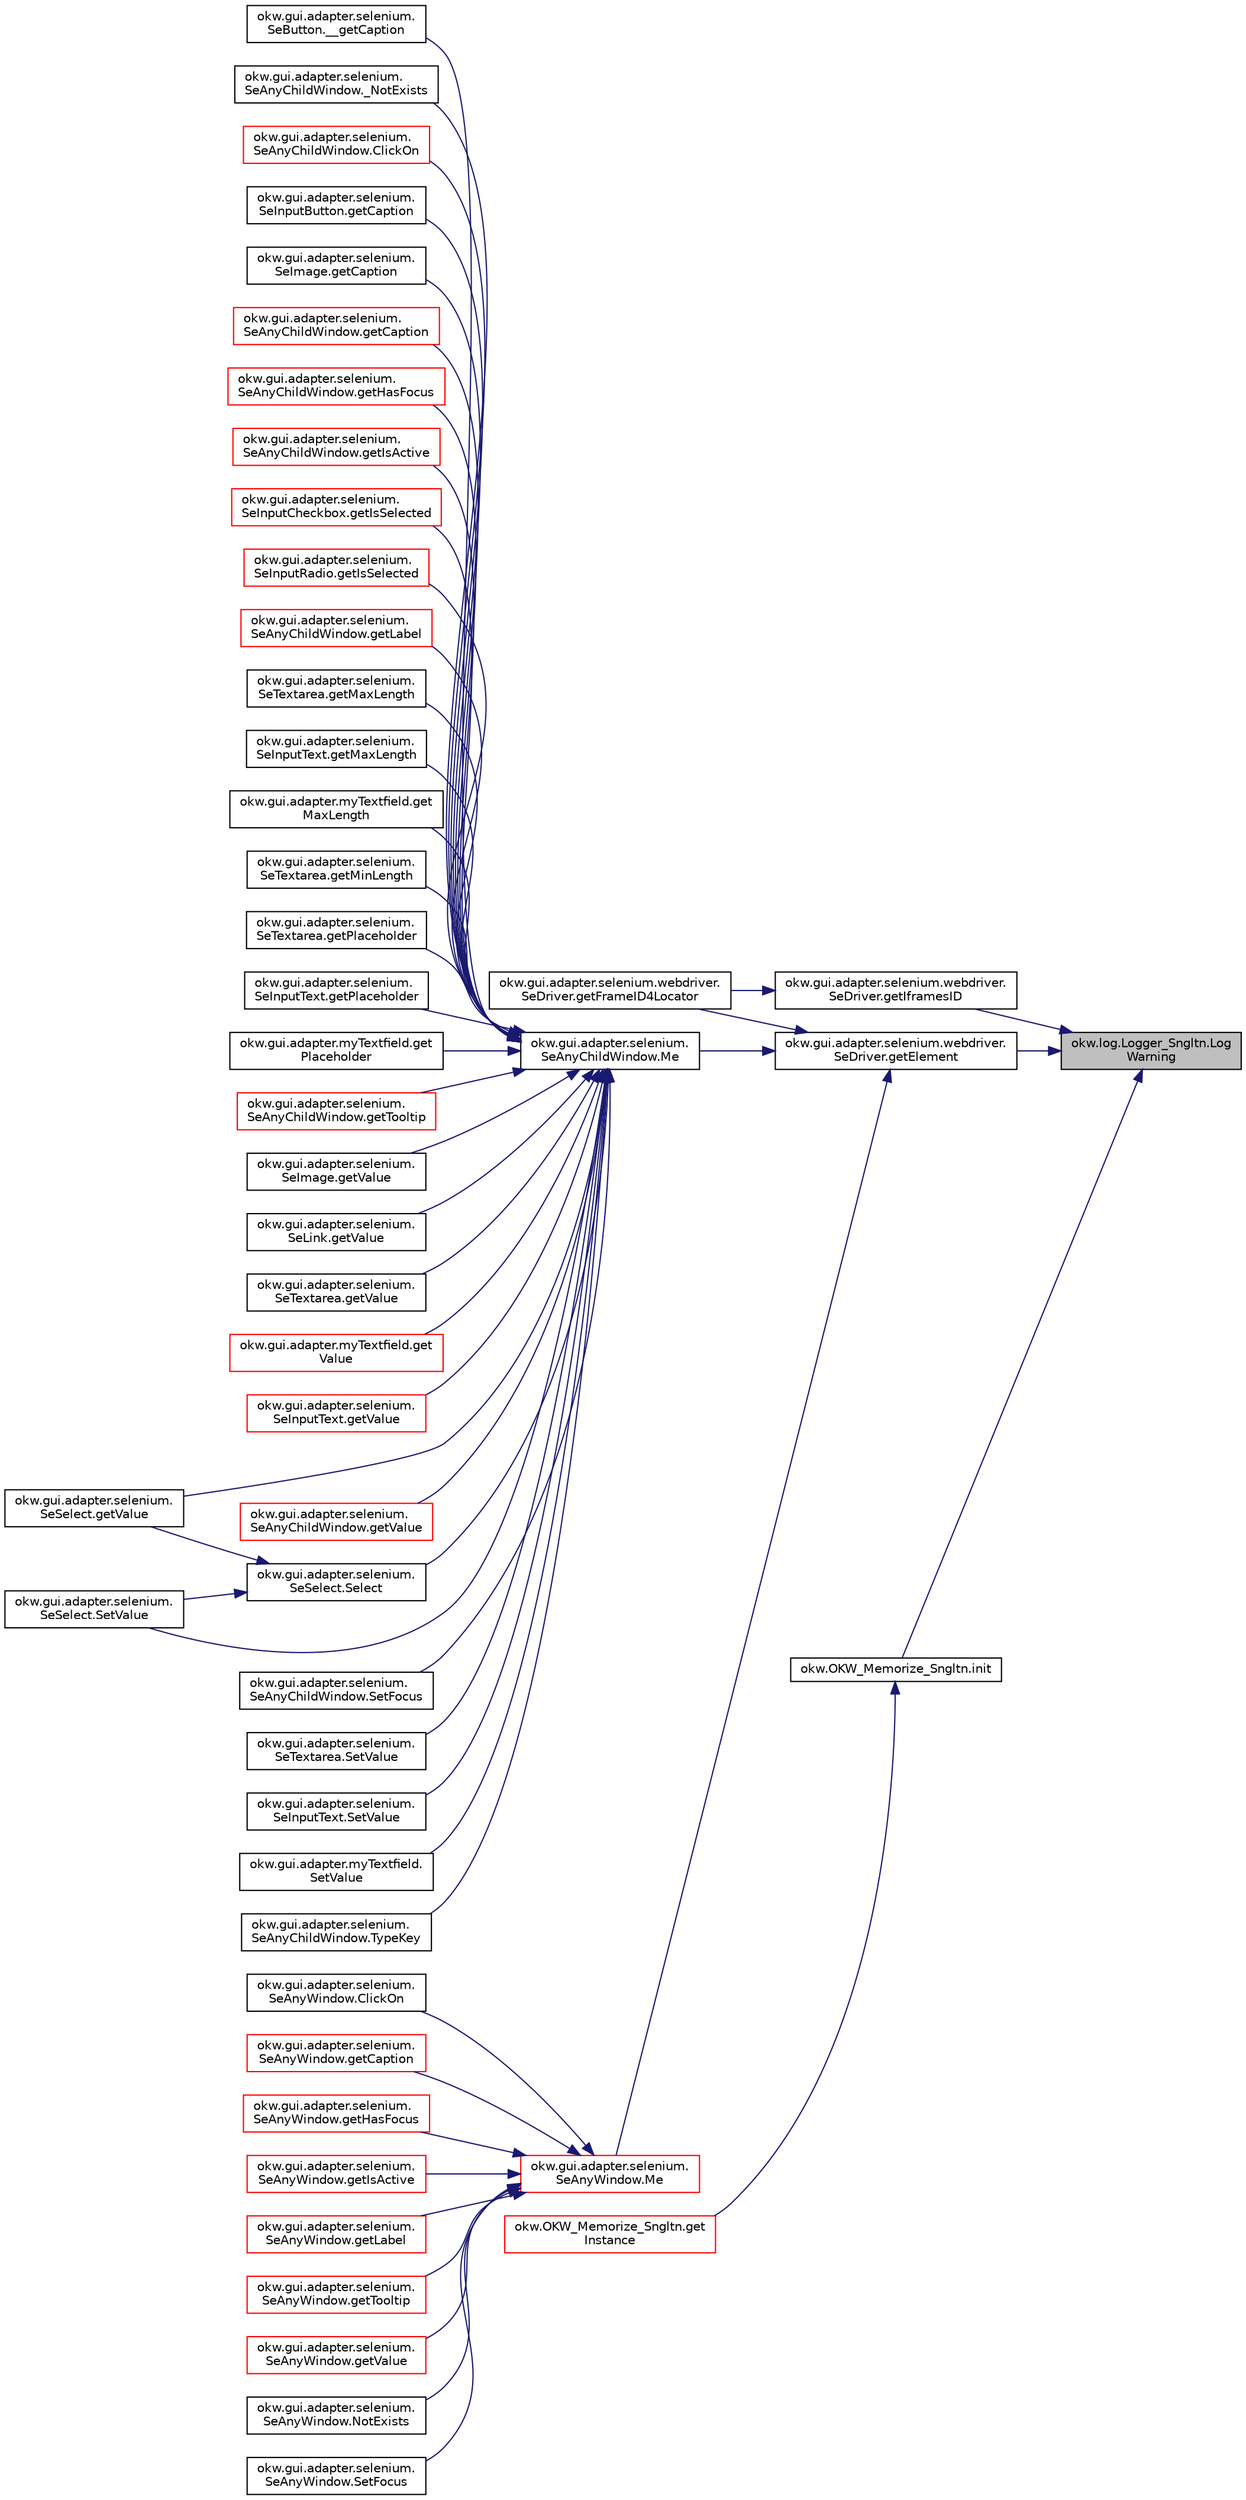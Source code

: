 digraph "okw.log.Logger_Sngltn.LogWarning"
{
 // INTERACTIVE_SVG=YES
 // LATEX_PDF_SIZE
  edge [fontname="Helvetica",fontsize="10",labelfontname="Helvetica",labelfontsize="10"];
  node [fontname="Helvetica",fontsize="10",shape=record];
  rankdir="RL";
  Node1 [label="okw.log.Logger_Sngltn.Log\lWarning",height=0.2,width=0.4,color="black", fillcolor="grey75", style="filled", fontcolor="black",tooltip="LogWarning Function: Logs a warning to the results file."];
  Node1 -> Node2 [dir="back",color="midnightblue",fontsize="10",style="solid",fontname="Helvetica"];
  Node2 [label="okw.gui.adapter.selenium.webdriver.\lSeDriver.getElement",height=0.2,width=0.4,color="black", fillcolor="white", style="filled",URL="$classokw_1_1gui_1_1adapter_1_1selenium_1_1webdriver_1_1_se_driver.html#a65a8400867355574525aa356a53d3ccf",tooltip="Ermittelt das Webelement mit der gegebenen frameID und dem gegebenen Locator."];
  Node2 -> Node3 [dir="back",color="midnightblue",fontsize="10",style="solid",fontname="Helvetica"];
  Node3 [label="okw.gui.adapter.selenium.webdriver.\lSeDriver.getFrameID4Locator",height=0.2,width=0.4,color="black", fillcolor="white", style="filled",URL="$classokw_1_1gui_1_1adapter_1_1selenium_1_1webdriver_1_1_se_driver.html#ab605fb006ccd0bae5a6684e18085de75",tooltip="Ermittelt die iFrame ID zum gegeben Lokator fpsLocator."];
  Node2 -> Node4 [dir="back",color="midnightblue",fontsize="10",style="solid",fontname="Helvetica"];
  Node4 [label="okw.gui.adapter.selenium.\lSeAnyChildWindow.Me",height=0.2,width=0.4,color="black", fillcolor="white", style="filled",URL="$classokw_1_1gui_1_1adapter_1_1selenium_1_1_se_any_child_window.html#a9a138af1fc6ff850d708d66f308a2525",tooltip="Ermittelt aus dem gegebenen Locator das DOM-Elelement, welches das Objekt representiert."];
  Node4 -> Node5 [dir="back",color="midnightblue",fontsize="10",style="solid",fontname="Helvetica"];
  Node5 [label="okw.gui.adapter.selenium.\lSeButton.__getCaption",height=0.2,width=0.4,color="black", fillcolor="white", style="filled",URL="$classokw_1_1gui_1_1adapter_1_1selenium_1_1_se_button.html#aeca78e5f121bf04449825748f146bd36",tooltip="Ermittelt den textuellen Inhalt der Caption/Überschrift des Objektes."];
  Node4 -> Node6 [dir="back",color="midnightblue",fontsize="10",style="solid",fontname="Helvetica"];
  Node6 [label="okw.gui.adapter.selenium.\lSeAnyChildWindow._NotExists",height=0.2,width=0.4,color="black", fillcolor="white", style="filled",URL="$classokw_1_1gui_1_1adapter_1_1selenium_1_1_se_any_child_window.html#a42f6c58072daacf058736c1cd38595a9",tooltip="Prüft die nicht Existenz des aktuellen Objektes."];
  Node4 -> Node7 [dir="back",color="midnightblue",fontsize="10",style="solid",fontname="Helvetica"];
  Node7 [label="okw.gui.adapter.selenium.\lSeAnyChildWindow.ClickOn",height=0.2,width=0.4,color="red", fillcolor="white", style="filled",URL="$classokw_1_1gui_1_1adapter_1_1selenium_1_1_se_any_child_window.html#a16df325c8b8bb0e360ac9d9dbb50d91e",tooltip="Das ist die GUI-Adapter Methode, die durch das Schlüsselwort ClickOn( FN ) aufgerufen wird."];
  Node4 -> Node13 [dir="back",color="midnightblue",fontsize="10",style="solid",fontname="Helvetica"];
  Node13 [label="okw.gui.adapter.selenium.\lSeInputButton.getCaption",height=0.2,width=0.4,color="black", fillcolor="white", style="filled",URL="$classokw_1_1gui_1_1adapter_1_1selenium_1_1_se_input_button.html#a3c2c309651daf767e1941b2b30d3fea5",tooltip="Ermittelt den textuellen Inhalt der Caption/Überschrift des Objektes."];
  Node4 -> Node14 [dir="back",color="midnightblue",fontsize="10",style="solid",fontname="Helvetica"];
  Node14 [label="okw.gui.adapter.selenium.\lSeImage.getCaption",height=0.2,width=0.4,color="black", fillcolor="white", style="filled",URL="$classokw_1_1gui_1_1adapter_1_1selenium_1_1_se_image.html#a44980a47d966e4bfd206ae5d5ac4399c",tooltip="Ermittelt den textuellen Inhalt der Caption."];
  Node4 -> Node15 [dir="back",color="midnightblue",fontsize="10",style="solid",fontname="Helvetica"];
  Node15 [label="okw.gui.adapter.selenium.\lSeAnyChildWindow.getCaption",height=0.2,width=0.4,color="red", fillcolor="white", style="filled",URL="$classokw_1_1gui_1_1adapter_1_1selenium_1_1_se_any_child_window.html#a6dbc784267dbac3feef5e421ece9aced",tooltip="Ermittelt den textuellen Inhalt der Überschrift eines HTML-Tags anhand des Attributee \"textContent\"."];
  Node4 -> Node19 [dir="back",color="midnightblue",fontsize="10",style="solid",fontname="Helvetica"];
  Node19 [label="okw.gui.adapter.selenium.\lSeAnyChildWindow.getHasFocus",height=0.2,width=0.4,color="red", fillcolor="white", style="filled",URL="$classokw_1_1gui_1_1adapter_1_1selenium_1_1_se_any_child_window.html#a3dd9beab770c688211a9244ce308505c",tooltip="Methode liefert den aktuellen Zustand Wert des Focus."];
  Node4 -> Node23 [dir="back",color="midnightblue",fontsize="10",style="solid",fontname="Helvetica"];
  Node23 [label="okw.gui.adapter.selenium.\lSeAnyChildWindow.getIsActive",height=0.2,width=0.4,color="red", fillcolor="white", style="filled",URL="$classokw_1_1gui_1_1adapter_1_1selenium_1_1_se_any_child_window.html#ad645cfa0e917477adffe133b1d3371d5",tooltip="Ermittelt, ob das aktuellen Objekt aktiv ist."];
  Node4 -> Node27 [dir="back",color="midnightblue",fontsize="10",style="solid",fontname="Helvetica"];
  Node27 [label="okw.gui.adapter.selenium.\lSeInputCheckbox.getIsSelected",height=0.2,width=0.4,color="red", fillcolor="white", style="filled",URL="$classokw_1_1gui_1_1adapter_1_1selenium_1_1_se_input_checkbox.html#aa5351c44da27a9f8c63ccd0315922c82",tooltip="Method liefert den aktuellen Zustand der Checkbox, \"angehakt\" oder \"nicht angehakt\"."];
  Node4 -> Node29 [dir="back",color="midnightblue",fontsize="10",style="solid",fontname="Helvetica"];
  Node29 [label="okw.gui.adapter.selenium.\lSeInputRadio.getIsSelected",height=0.2,width=0.4,color="red", fillcolor="white", style="filled",URL="$classokw_1_1gui_1_1adapter_1_1selenium_1_1_se_input_radio.html#a2bdc045186dd1244133cf6edaa2d45f1",tooltip="Method liefert den aktuellen Zustand des RadioButtons, ausgewählt oder nicht."];
  Node4 -> Node31 [dir="back",color="midnightblue",fontsize="10",style="solid",fontname="Helvetica"];
  Node31 [label="okw.gui.adapter.selenium.\lSeAnyChildWindow.getLabel",height=0.2,width=0.4,color="red", fillcolor="white", style="filled",URL="$classokw_1_1gui_1_1adapter_1_1selenium_1_1_se_any_child_window.html#a51e404fc0a53a8de7803e22f201f6b23",tooltip="Ermittelt den textuellen Inhalt des Labels."];
  Node4 -> Node36 [dir="back",color="midnightblue",fontsize="10",style="solid",fontname="Helvetica"];
  Node36 [label="okw.gui.adapter.selenium.\lSeTextarea.getMaxLength",height=0.2,width=0.4,color="black", fillcolor="white", style="filled",URL="$classokw_1_1gui_1_1adapter_1_1selenium_1_1_se_textarea.html#afaa32280a8c58363ab177c08ea32a219",tooltip="Ermittelt den textuellen Inhalt des Labels."];
  Node4 -> Node37 [dir="back",color="midnightblue",fontsize="10",style="solid",fontname="Helvetica"];
  Node37 [label="okw.gui.adapter.selenium.\lSeInputText.getMaxLength",height=0.2,width=0.4,color="black", fillcolor="white", style="filled",URL="$classokw_1_1gui_1_1adapter_1_1selenium_1_1_se_input_text.html#abcef45ee901b75771500defc871ecea9",tooltip="Ermittelt den textuellen Inhalt des Labels."];
  Node4 -> Node38 [dir="back",color="midnightblue",fontsize="10",style="solid",fontname="Helvetica"];
  Node38 [label="okw.gui.adapter.myTextfield.get\lMaxLength",height=0.2,width=0.4,color="black", fillcolor="white", style="filled",URL="$classokw_1_1gui_1_1adapter_1_1my_textfield.html#afae430d5df39b490f3a544d7049884ac",tooltip="Ermittelt den textuellen Inhalt des Labels."];
  Node4 -> Node39 [dir="back",color="midnightblue",fontsize="10",style="solid",fontname="Helvetica"];
  Node39 [label="okw.gui.adapter.selenium.\lSeTextarea.getMinLength",height=0.2,width=0.4,color="black", fillcolor="white", style="filled",URL="$classokw_1_1gui_1_1adapter_1_1selenium_1_1_se_textarea.html#a01f75a5e0ba9fb8045a16dde6deee174",tooltip="Ermittelt den textuellen Inhalt des Labels."];
  Node4 -> Node40 [dir="back",color="midnightblue",fontsize="10",style="solid",fontname="Helvetica"];
  Node40 [label="okw.gui.adapter.selenium.\lSeTextarea.getPlaceholder",height=0.2,width=0.4,color="black", fillcolor="white", style="filled",URL="$classokw_1_1gui_1_1adapter_1_1selenium_1_1_se_textarea.html#a73235d1d4d3117f96ae91e60b0921553",tooltip="Liest den Placeholder des TextAere-Tags aus."];
  Node4 -> Node41 [dir="back",color="midnightblue",fontsize="10",style="solid",fontname="Helvetica"];
  Node41 [label="okw.gui.adapter.selenium.\lSeInputText.getPlaceholder",height=0.2,width=0.4,color="black", fillcolor="white", style="filled",URL="$classokw_1_1gui_1_1adapter_1_1selenium_1_1_se_input_text.html#a5ce4d66e798549b18635bf35c1c33917",tooltip="Liest den Placeholder des input-Tags aus."];
  Node4 -> Node42 [dir="back",color="midnightblue",fontsize="10",style="solid",fontname="Helvetica"];
  Node42 [label="okw.gui.adapter.myTextfield.get\lPlaceholder",height=0.2,width=0.4,color="black", fillcolor="white", style="filled",URL="$classokw_1_1gui_1_1adapter_1_1my_textfield.html#a802e9984479bae4fc79c864e323cfdbe",tooltip="Liest den Placeholder des input-Tags aus."];
  Node4 -> Node43 [dir="back",color="midnightblue",fontsize="10",style="solid",fontname="Helvetica"];
  Node43 [label="okw.gui.adapter.selenium.\lSeAnyChildWindow.getTooltip",height=0.2,width=0.4,color="red", fillcolor="white", style="filled",URL="$classokw_1_1gui_1_1adapter_1_1selenium_1_1_se_any_child_window.html#a1c887727f8411c769a24c90d8bde67a5",tooltip="Ermittelt den textuellen Inhalt des ToolTips."];
  Node4 -> Node47 [dir="back",color="midnightblue",fontsize="10",style="solid",fontname="Helvetica"];
  Node47 [label="okw.gui.adapter.selenium.\lSeImage.getValue",height=0.2,width=0.4,color="black", fillcolor="white", style="filled",URL="$classokw_1_1gui_1_1adapter_1_1selenium_1_1_se_image.html#a143118b7b3b0cc7788cbf7c9238bc68f",tooltip="Der Wert eines img ist der Wert des Attributtes src."];
  Node4 -> Node48 [dir="back",color="midnightblue",fontsize="10",style="solid",fontname="Helvetica"];
  Node48 [label="okw.gui.adapter.selenium.\lSeLink.getValue",height=0.2,width=0.4,color="black", fillcolor="white", style="filled",URL="$classokw_1_1gui_1_1adapter_1_1selenium_1_1_se_link.html#a5f07ff01898f066115ea23d3bcc10fd3",tooltip="Der Wert eines Linkes ist das Ziel des Linkes, also das Attribut href des HTML-Linkes."];
  Node4 -> Node49 [dir="back",color="midnightblue",fontsize="10",style="solid",fontname="Helvetica"];
  Node49 [label="okw.gui.adapter.selenium.\lSeTextarea.getValue",height=0.2,width=0.4,color="black", fillcolor="white", style="filled",URL="$classokw_1_1gui_1_1adapter_1_1selenium_1_1_se_textarea.html#a144e35802cf11c6b714bf8513691cc22",tooltip="Ermittelt den textuellen Inhalt eines Textfeldes."];
  Node4 -> Node50 [dir="back",color="midnightblue",fontsize="10",style="solid",fontname="Helvetica"];
  Node50 [label="okw.gui.adapter.myTextfield.get\lValue",height=0.2,width=0.4,color="red", fillcolor="white", style="filled",URL="$classokw_1_1gui_1_1adapter_1_1my_textfield.html#a58dfc48e2ff1aafaaabaa0e605a22a8f",tooltip="Ermittelt den Wert des Textfeldes, welches dem sichtbaren ."];
  Node4 -> Node52 [dir="back",color="midnightblue",fontsize="10",style="solid",fontname="Helvetica"];
  Node52 [label="okw.gui.adapter.selenium.\lSeInputText.getValue",height=0.2,width=0.4,color="red", fillcolor="white", style="filled",URL="$classokw_1_1gui_1_1adapter_1_1selenium_1_1_se_input_text.html#aca62fc718d6636750d210014eb6244d2",tooltip="Ermittelt den Wert des Textfeldes, welches dem sichtbaren ."];
  Node4 -> Node54 [dir="back",color="midnightblue",fontsize="10",style="solid",fontname="Helvetica"];
  Node54 [label="okw.gui.adapter.selenium.\lSeSelect.getValue",height=0.2,width=0.4,color="black", fillcolor="white", style="filled",URL="$classokw_1_1gui_1_1adapter_1_1selenium_1_1_se_select.html#a9b794180edef1f6d5d11cad9f6e7e136",tooltip="Holt die aktuell ausgewählten Werte aus der ListBox."];
  Node4 -> Node55 [dir="back",color="midnightblue",fontsize="10",style="solid",fontname="Helvetica"];
  Node55 [label="okw.gui.adapter.selenium.\lSeAnyChildWindow.getValue",height=0.2,width=0.4,color="red", fillcolor="white", style="filled",URL="$classokw_1_1gui_1_1adapter_1_1selenium_1_1_se_any_child_window.html#a2fcad47248d5e447d9b3cb29a933b8df",tooltip="Liest den aktuellen sichtbaren Wert/Text des HTML-Tags aus."];
  Node4 -> Node59 [dir="back",color="midnightblue",fontsize="10",style="solid",fontname="Helvetica"];
  Node59 [label="okw.gui.adapter.selenium.\lSeSelect.Select",height=0.2,width=0.4,color="black", fillcolor="white", style="filled",URL="$classokw_1_1gui_1_1adapter_1_1selenium_1_1_se_select.html#afdad05e1d4413b4cdce12d38b67def23",tooltip="Methode wählt einen oder mehrere Werte in einer ListBox aus."];
  Node59 -> Node54 [dir="back",color="midnightblue",fontsize="10",style="solid",fontname="Helvetica"];
  Node59 -> Node60 [dir="back",color="midnightblue",fontsize="10",style="solid",fontname="Helvetica"];
  Node60 [label="okw.gui.adapter.selenium.\lSeSelect.SetValue",height=0.2,width=0.4,color="black", fillcolor="white", style="filled",URL="$classokw_1_1gui_1_1adapter_1_1selenium_1_1_se_select.html#adadeaad5c5dbbe8c2f24e51a99de6012",tooltip="Methode setzt einen oder mehrere Werte in einer ListBox."];
  Node4 -> Node61 [dir="back",color="midnightblue",fontsize="10",style="solid",fontname="Helvetica"];
  Node61 [label="okw.gui.adapter.selenium.\lSeAnyChildWindow.SetFocus",height=0.2,width=0.4,color="black", fillcolor="white", style="filled",URL="$classokw_1_1gui_1_1adapter_1_1selenium_1_1_se_any_child_window.html#a0b446a5c7e2e308a3e03450f5a31e510",tooltip="Setzt den Focus auf das Objekt."];
  Node4 -> Node60 [dir="back",color="midnightblue",fontsize="10",style="solid",fontname="Helvetica"];
  Node4 -> Node62 [dir="back",color="midnightblue",fontsize="10",style="solid",fontname="Helvetica"];
  Node62 [label="okw.gui.adapter.selenium.\lSeTextarea.SetValue",height=0.2,width=0.4,color="black", fillcolor="white", style="filled",URL="$classokw_1_1gui_1_1adapter_1_1selenium_1_1_se_textarea.html#aa9f8884c932bcb113d2392ca5444e111",tooltip=" "];
  Node4 -> Node63 [dir="back",color="midnightblue",fontsize="10",style="solid",fontname="Helvetica"];
  Node63 [label="okw.gui.adapter.selenium.\lSeInputText.SetValue",height=0.2,width=0.4,color="black", fillcolor="white", style="filled",URL="$classokw_1_1gui_1_1adapter_1_1selenium_1_1_se_input_text.html#ad8c33e44105dbec888046b752475aaa8",tooltip=" "];
  Node4 -> Node64 [dir="back",color="midnightblue",fontsize="10",style="solid",fontname="Helvetica"];
  Node64 [label="okw.gui.adapter.myTextfield.\lSetValue",height=0.2,width=0.4,color="black", fillcolor="white", style="filled",URL="$classokw_1_1gui_1_1adapter_1_1my_textfield.html#a01e381b88ca13bdf4223be7be898437c",tooltip=" "];
  Node4 -> Node65 [dir="back",color="midnightblue",fontsize="10",style="solid",fontname="Helvetica"];
  Node65 [label="okw.gui.adapter.selenium.\lSeAnyChildWindow.TypeKey",height=0.2,width=0.4,color="black", fillcolor="white", style="filled",URL="$classokw_1_1gui_1_1adapter_1_1selenium_1_1_se_any_child_window.html#ab048c55c3dbbdbdddfabe5cfffb1d889",tooltip="Tastatureingabe in das aktuelle Objekt."];
  Node2 -> Node66 [dir="back",color="midnightblue",fontsize="10",style="solid",fontname="Helvetica"];
  Node66 [label="okw.gui.adapter.selenium.\lSeAnyWindow.Me",height=0.2,width=0.4,color="red", fillcolor="white", style="filled",URL="$classokw_1_1gui_1_1adapter_1_1selenium_1_1_se_any_window.html#a8b42bf27f4660b4807375a57fa9de815",tooltip="Ermittelt aus dem gegebenen Locator das DOM-Elelement, welches das Objekt representiert."];
  Node66 -> Node67 [dir="back",color="midnightblue",fontsize="10",style="solid",fontname="Helvetica"];
  Node67 [label="okw.gui.adapter.selenium.\lSeAnyWindow.ClickOn",height=0.2,width=0.4,color="black", fillcolor="white", style="filled",URL="$classokw_1_1gui_1_1adapter_1_1selenium_1_1_se_any_window.html#aa12522740af84cd18ca60c08bec1ce47",tooltip="Klickt auf das aktuelle Objekt."];
  Node66 -> Node68 [dir="back",color="midnightblue",fontsize="10",style="solid",fontname="Helvetica"];
  Node68 [label="okw.gui.adapter.selenium.\lSeAnyWindow.getCaption",height=0.2,width=0.4,color="red", fillcolor="white", style="filled",URL="$classokw_1_1gui_1_1adapter_1_1selenium_1_1_se_any_window.html#ac628cf2651ecb5ac8104a8379a3fa06e",tooltip="Ermittelt den textuellen Inhalt der Überschrift eines HTML-Tags anhand des Attributee \"textContent\"."];
  Node66 -> Node72 [dir="back",color="midnightblue",fontsize="10",style="solid",fontname="Helvetica"];
  Node72 [label="okw.gui.adapter.selenium.\lSeAnyWindow.getHasFocus",height=0.2,width=0.4,color="red", fillcolor="white", style="filled",URL="$classokw_1_1gui_1_1adapter_1_1selenium_1_1_se_any_window.html#a2406dc361467d086f006ffe1aa8c89fe",tooltip="Methode liefert den aktuellen Zustand Wert des Focus."];
  Node66 -> Node76 [dir="back",color="midnightblue",fontsize="10",style="solid",fontname="Helvetica"];
  Node76 [label="okw.gui.adapter.selenium.\lSeAnyWindow.getIsActive",height=0.2,width=0.4,color="red", fillcolor="white", style="filled",URL="$classokw_1_1gui_1_1adapter_1_1selenium_1_1_se_any_window.html#a471a1346a97ca3365eb4274adcde296b",tooltip="Ermittelt, ob das aktuellen Objekt aktiv ist."];
  Node66 -> Node80 [dir="back",color="midnightblue",fontsize="10",style="solid",fontname="Helvetica"];
  Node80 [label="okw.gui.adapter.selenium.\lSeAnyWindow.getLabel",height=0.2,width=0.4,color="red", fillcolor="white", style="filled",URL="$classokw_1_1gui_1_1adapter_1_1selenium_1_1_se_any_window.html#af08a80081d265dc09e1c7968227d4b15",tooltip="Ermittelt den textuellen Inhalt des Labels."];
  Node66 -> Node84 [dir="back",color="midnightblue",fontsize="10",style="solid",fontname="Helvetica"];
  Node84 [label="okw.gui.adapter.selenium.\lSeAnyWindow.getTooltip",height=0.2,width=0.4,color="red", fillcolor="white", style="filled",URL="$classokw_1_1gui_1_1adapter_1_1selenium_1_1_se_any_window.html#afb3aa055dd6f2604bf484a9c44f77909",tooltip="Ermittelt den textuellen Inhalt des ToolTips."];
  Node66 -> Node88 [dir="back",color="midnightblue",fontsize="10",style="solid",fontname="Helvetica"];
  Node88 [label="okw.gui.adapter.selenium.\lSeAnyWindow.getValue",height=0.2,width=0.4,color="red", fillcolor="white", style="filled",URL="$classokw_1_1gui_1_1adapter_1_1selenium_1_1_se_any_window.html#a5d60d6ec1ef41ea4f7cc4f1bf3c65fa1",tooltip="Liest den aktuellen Wert/Text aus dem HTML-Tag."];
  Node66 -> Node92 [dir="back",color="midnightblue",fontsize="10",style="solid",fontname="Helvetica"];
  Node92 [label="okw.gui.adapter.selenium.\lSeAnyWindow.NotExists",height=0.2,width=0.4,color="black", fillcolor="white", style="filled",URL="$classokw_1_1gui_1_1adapter_1_1selenium_1_1_se_any_window.html#a0bef055aba55927cd32eea0fe23d9805",tooltip="Prüft die nicht Existenz des aktuellen Objektes."];
  Node66 -> Node93 [dir="back",color="midnightblue",fontsize="10",style="solid",fontname="Helvetica"];
  Node93 [label="okw.gui.adapter.selenium.\lSeAnyWindow.SetFocus",height=0.2,width=0.4,color="black", fillcolor="white", style="filled",URL="$classokw_1_1gui_1_1adapter_1_1selenium_1_1_se_any_window.html#a18cc21003d35c2cdcd17b78bf91f2045",tooltip="Setzt den Focus auf das Objekt."];
  Node1 -> Node95 [dir="back",color="midnightblue",fontsize="10",style="solid",fontname="Helvetica"];
  Node95 [label="okw.gui.adapter.selenium.webdriver.\lSeDriver.getIframesID",height=0.2,width=0.4,color="black", fillcolor="white", style="filled",URL="$classokw_1_1gui_1_1adapter_1_1selenium_1_1webdriver_1_1_se_driver.html#af906ec51472e5852cc4c0ccec2b388a5",tooltip="Ermittelt alle iFrames im aktuellen HTML und erstellt eine liste der iFrame-ID´s."];
  Node95 -> Node3 [dir="back",color="midnightblue",fontsize="10",style="solid",fontname="Helvetica"];
  Node1 -> Node96 [dir="back",color="midnightblue",fontsize="10",style="solid",fontname="Helvetica"];
  Node96 [label="okw.OKW_Memorize_Sngltn.init",height=0.2,width=0.4,color="black", fillcolor="white", style="filled",URL="$classokw_1_1_o_k_w___memorize___sngltn.html#a60d34f09f06f9b2af525a4bd77065ce2",tooltip="Initialsiert die Klasse OKW.OKW_Memorize."];
  Node96 -> Node97 [dir="back",color="midnightblue",fontsize="10",style="solid",fontname="Helvetica"];
  Node97 [label="okw.OKW_Memorize_Sngltn.get\lInstance",height=0.2,width=0.4,color="red", fillcolor="white", style="filled",URL="$classokw_1_1_o_k_w___memorize___sngltn.html#a108813fb1dfa22043cdf1156513a57d3",tooltip="Diese Methode gibt die einzige Instanz dieser Klasse zurück."];
}
